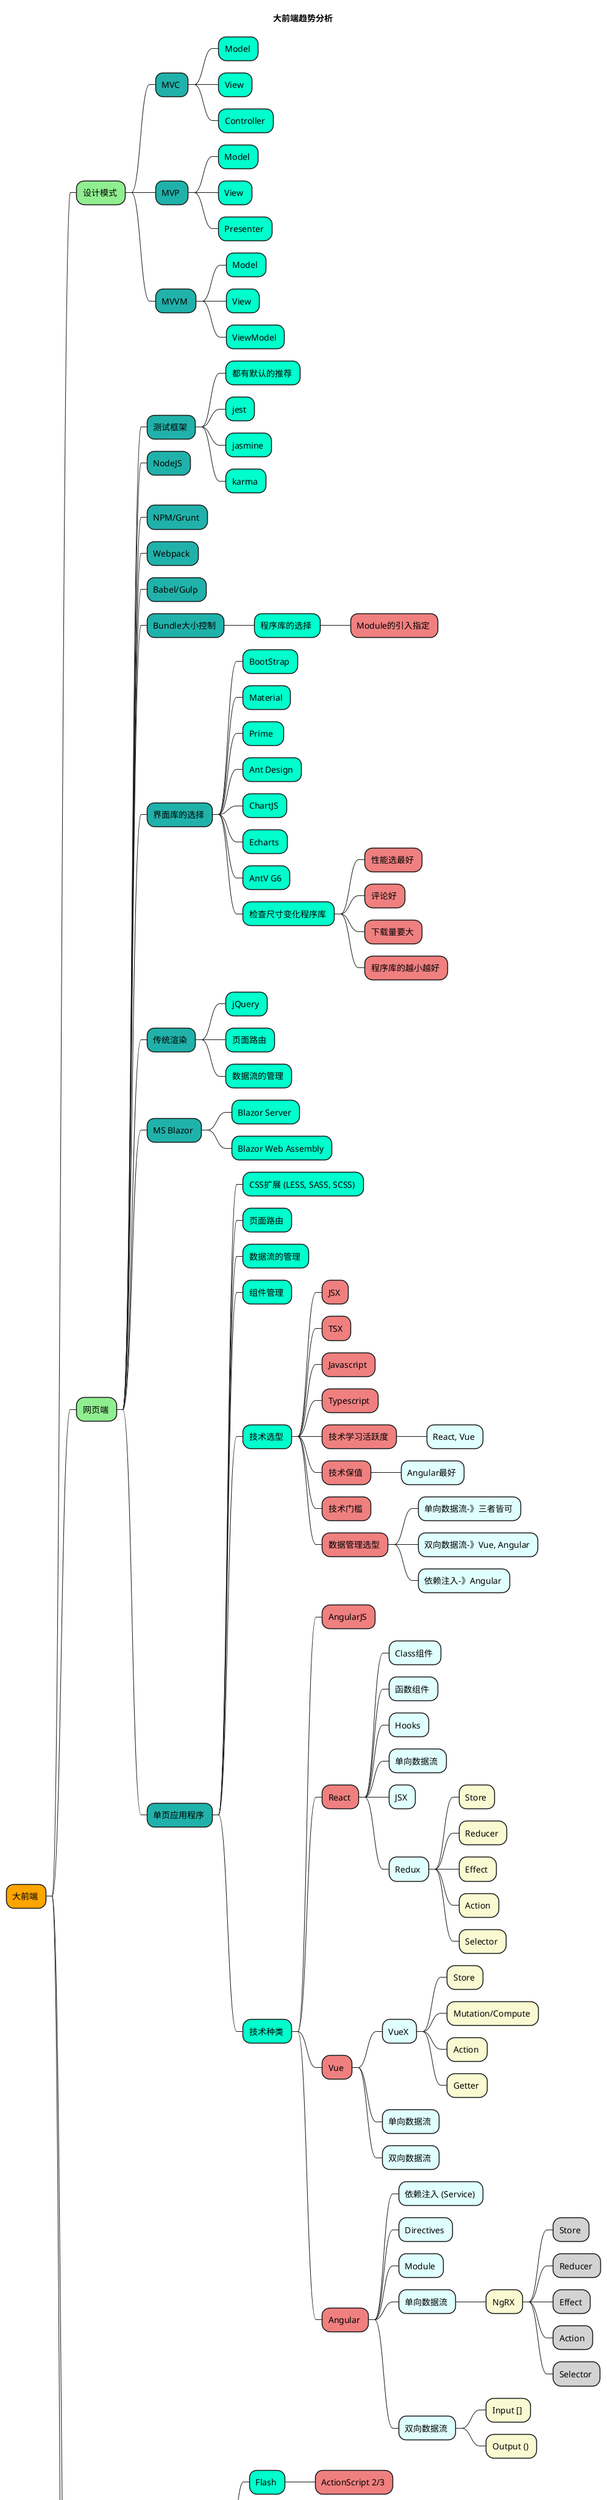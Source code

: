 @startmindmap
<style>
mindmapDiagram {
    .level1 {
        BackgroundColor Orange
    }
    .level2 {
        BackgroundColor lightgreen
    }
    .level3 {
        BackgroundColor LightSeaGreen
    }

    .level4 {
        BackgroundColor #00ffcc
    }

    .level5 {
        BackgroundColor LightCoral
    }
    .level6 {
        BackgroundColor LightCyan
    }
    .level7 {
        BackgroundColor LightGoldenRodYellow
    }
    .level8 {
        BackgroundColor LightGrey
    }
    .level9 {
        BackgroundColor LightSalmon
    }
    .level10 {
        BackgroundColor LightYellow
    }
}
</style>
title 大前端趋势分析


* 大前端 <<level1>>
** 设计模式 <<level2>>
*** MVC <<level3>>
**** Model <<level4>>
**** View <<level4>>
**** Controller <<level4>>
*** MVP <<level3>>
**** Model <<level4>>
**** View <<level4>>
**** Presenter <<level4>>
*** MVVM <<level3>>
**** Model <<level4>>
**** View <<level4>>
**** ViewModel <<level4>>

** 网页端 <<level2>>
*** 测试框架 <<level3>>
**** 都有默认的推荐 <<level4>>
**** jest <<level4>>
**** jasmine <<level4>>
**** karma <<level4>>
*** NodeJS <<level3>>
*** NPM/Grunt <<level3>>
*** Webpack <<level3>>
*** Babel/Gulp <<level3>>
*** Bundle大小控制 <<level3>>
**** 程序库的选择 <<level4>>
***** Module的引入指定 <<level5>>
*** 界面库的选择 <<level3>>
**** BootStrap <<level4>>
**** Material <<level4>>
**** Prime  <<level4>>
**** Ant Design <<level4>>
**** ChartJS <<level4>>
**** Echarts <<level4>>
**** AntV G6 <<level4>>
**** 检查尺寸变化程序库 <<level4>>
***** 性能选最好 <<level5>>
***** 评论好 <<level5>>
***** 下载量要大 <<level5>>
***** 程序库的越小越好 <<level5>>
*** 传统渲染 <<level3>>
**** jQuery <<level4>>
**** 页面路由 <<level4>>
**** 数据流的管理 <<level4>>
*** MS Blazor <<level3>>
**** Blazor Server <<level4>>
**** Blazor Web Assembly <<level4>>
*** 单页应用程序 <<level3>>
**** CSS扩展 (LESS, SASS, SCSS) <<level4>>
**** 页面路由 <<level4>>
**** 数据流的管理 <<level4>>
**** 组件管理 <<level4>>
**** 技术选型 <<level4>>
***** JSX <<level5>>
***** TSX <<level5>>
***** Javascript <<level5>>
***** Typescript <<level5>>
***** 技术学习活跃度 <<level5>>
****** React, Vue <<level6>>
***** 技术保值 <<level5>>
****** Angular最好 <<level6>>
***** 技术门槛 <<level5>>
***** 数据管理选型 <<level5>>
****** 单向数据流-》三者皆可 <<level6>>
****** 双向数据流-》Vue, Angular <<level6>>
****** 依赖注入-》Angular <<level6>>
**** 技术种类 <<level4>>
***** AngularJS <<level5>>
***** React <<level5>>
****** Class组件 <<level6>>
****** 函数组件 <<level6>>
****** Hooks <<level6>>
****** 单向数据流 <<level6>>
****** JSX <<level6>>
****** Redux <<level6>>
******* Store <<level7>>
******* Reducer <<level7>>
******* Effect <<level7>>
******* Action <<level7>>
******* Selector <<level7>>
***** Vue <<level5>>
****** VueX <<level6>>
******* Store <<level7>>
******* Mutation/Compute <<level7>>
******* Action <<level7>>
******* Getter <<level7>>
****** 单向数据流 <<level6>>
****** 双向数据流 <<level6>>
***** Angular <<level5>>
****** 依赖注入 (Service) <<level6>>
****** Directives <<level6>>
****** Module <<level6>>
****** 单向数据流 <<level6>>
******* NgRX <<level7>>
******** Store <<level8>>
******** Reducer <<level8>>
******** Effect <<level8>>
******** Action <<level8>>
******** Selector <<level8>>
****** 双向数据流 <<level6>>
******* Input [] <<level7>>
******* Output () <<level7>>

** 移动（手机端）<<level2>>

*** 跨平台 <<level3>>
**** Flash <<level4>>
***** ActionScript 2/3 <<level5>>
**** QT <<level4>>
***** C++ <<level5>>
**** Unreal Engine <<level4>>
***** C++ <<level5>>
**** Unity 3D <<level4>>
***** C# <<level5>>
**** Xamarin <<level4>>
***** C# <<level5>>
**** ionic <<level4>>
***** Angular <<level5>>
**** React Native <<level4>>
***** React <<level5>>
**** Fultter <<level4>>
***** Dart <<level5>>
*** 原生开发 <<level3>>
**** Android  <<level4>>
***** JPG  <<level6>>
***** SVG  <<level6>>
***** PNG  <<level6>>
***** XML  <<level6>>
***** Java  <<level6>>
***** Kotlin  <<level6>>
***** C/C++  <<level6>>
**** iOS  <<level4>>
***** PDF  <<level5>>
***** Objective-C  <<level5>>
***** Swift  <<level5>>
***** C/C++ <<level5>>
**** Windows Phone  <<level4>>
***** JPG  <<level5>>
***** SVG  <<level5>>
***** PNG  <<level5>>
***** C#  <<level5>>
***** WPF  <<level5>>
***** XAML  <<level5>>
** 桌面端 <<level2>>
*** Electron <<level3>>
**** Javascript, html, css <<level4>>
*** 逐渐没落的技术 <<level3>>
**** Java Swing <<level4>>
**** Delphi <<level4>>
*** Java FX <<level3>>
**** Java <<level4>>
*** MFC <<level3>>
**** C++ <<level4>>
*** WPF <<level3>>
**** C# <<level4>>
*** VB.Net <<level3>>
**** VB <<level4>>
*** WinForm <<level3>>
**** C# <<level4>>
*** QT <<level3>>
**** C++ <<level4>>
*** Unity 3D <<level3>>
**** C# <<level4>>
*** Unreal Engine <<level3>>
**** C++ <<level4>>
@endmindmap